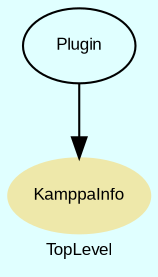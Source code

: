 digraph TopLevel {
    compound = true
    bgcolor = lightcyan1
    fontname = Arial
    fontsize = 8
    label = "TopLevel"
    node [
        fontname = Arial,
        fontsize = 8,
        color = black
    ]

    KamppaInfo [
        fontcolor = black,
        URL = "classes/KamppaInfo.html",
        shape = ellipse,
        color = palegoldenrod,
        style = filled,
        label = "KamppaInfo"
    ]

    Plugin [
        URL = "classes/Plugin.html",
        label = "Plugin"
    ]

    Plugin -> KamppaInfo [

    ]

}

